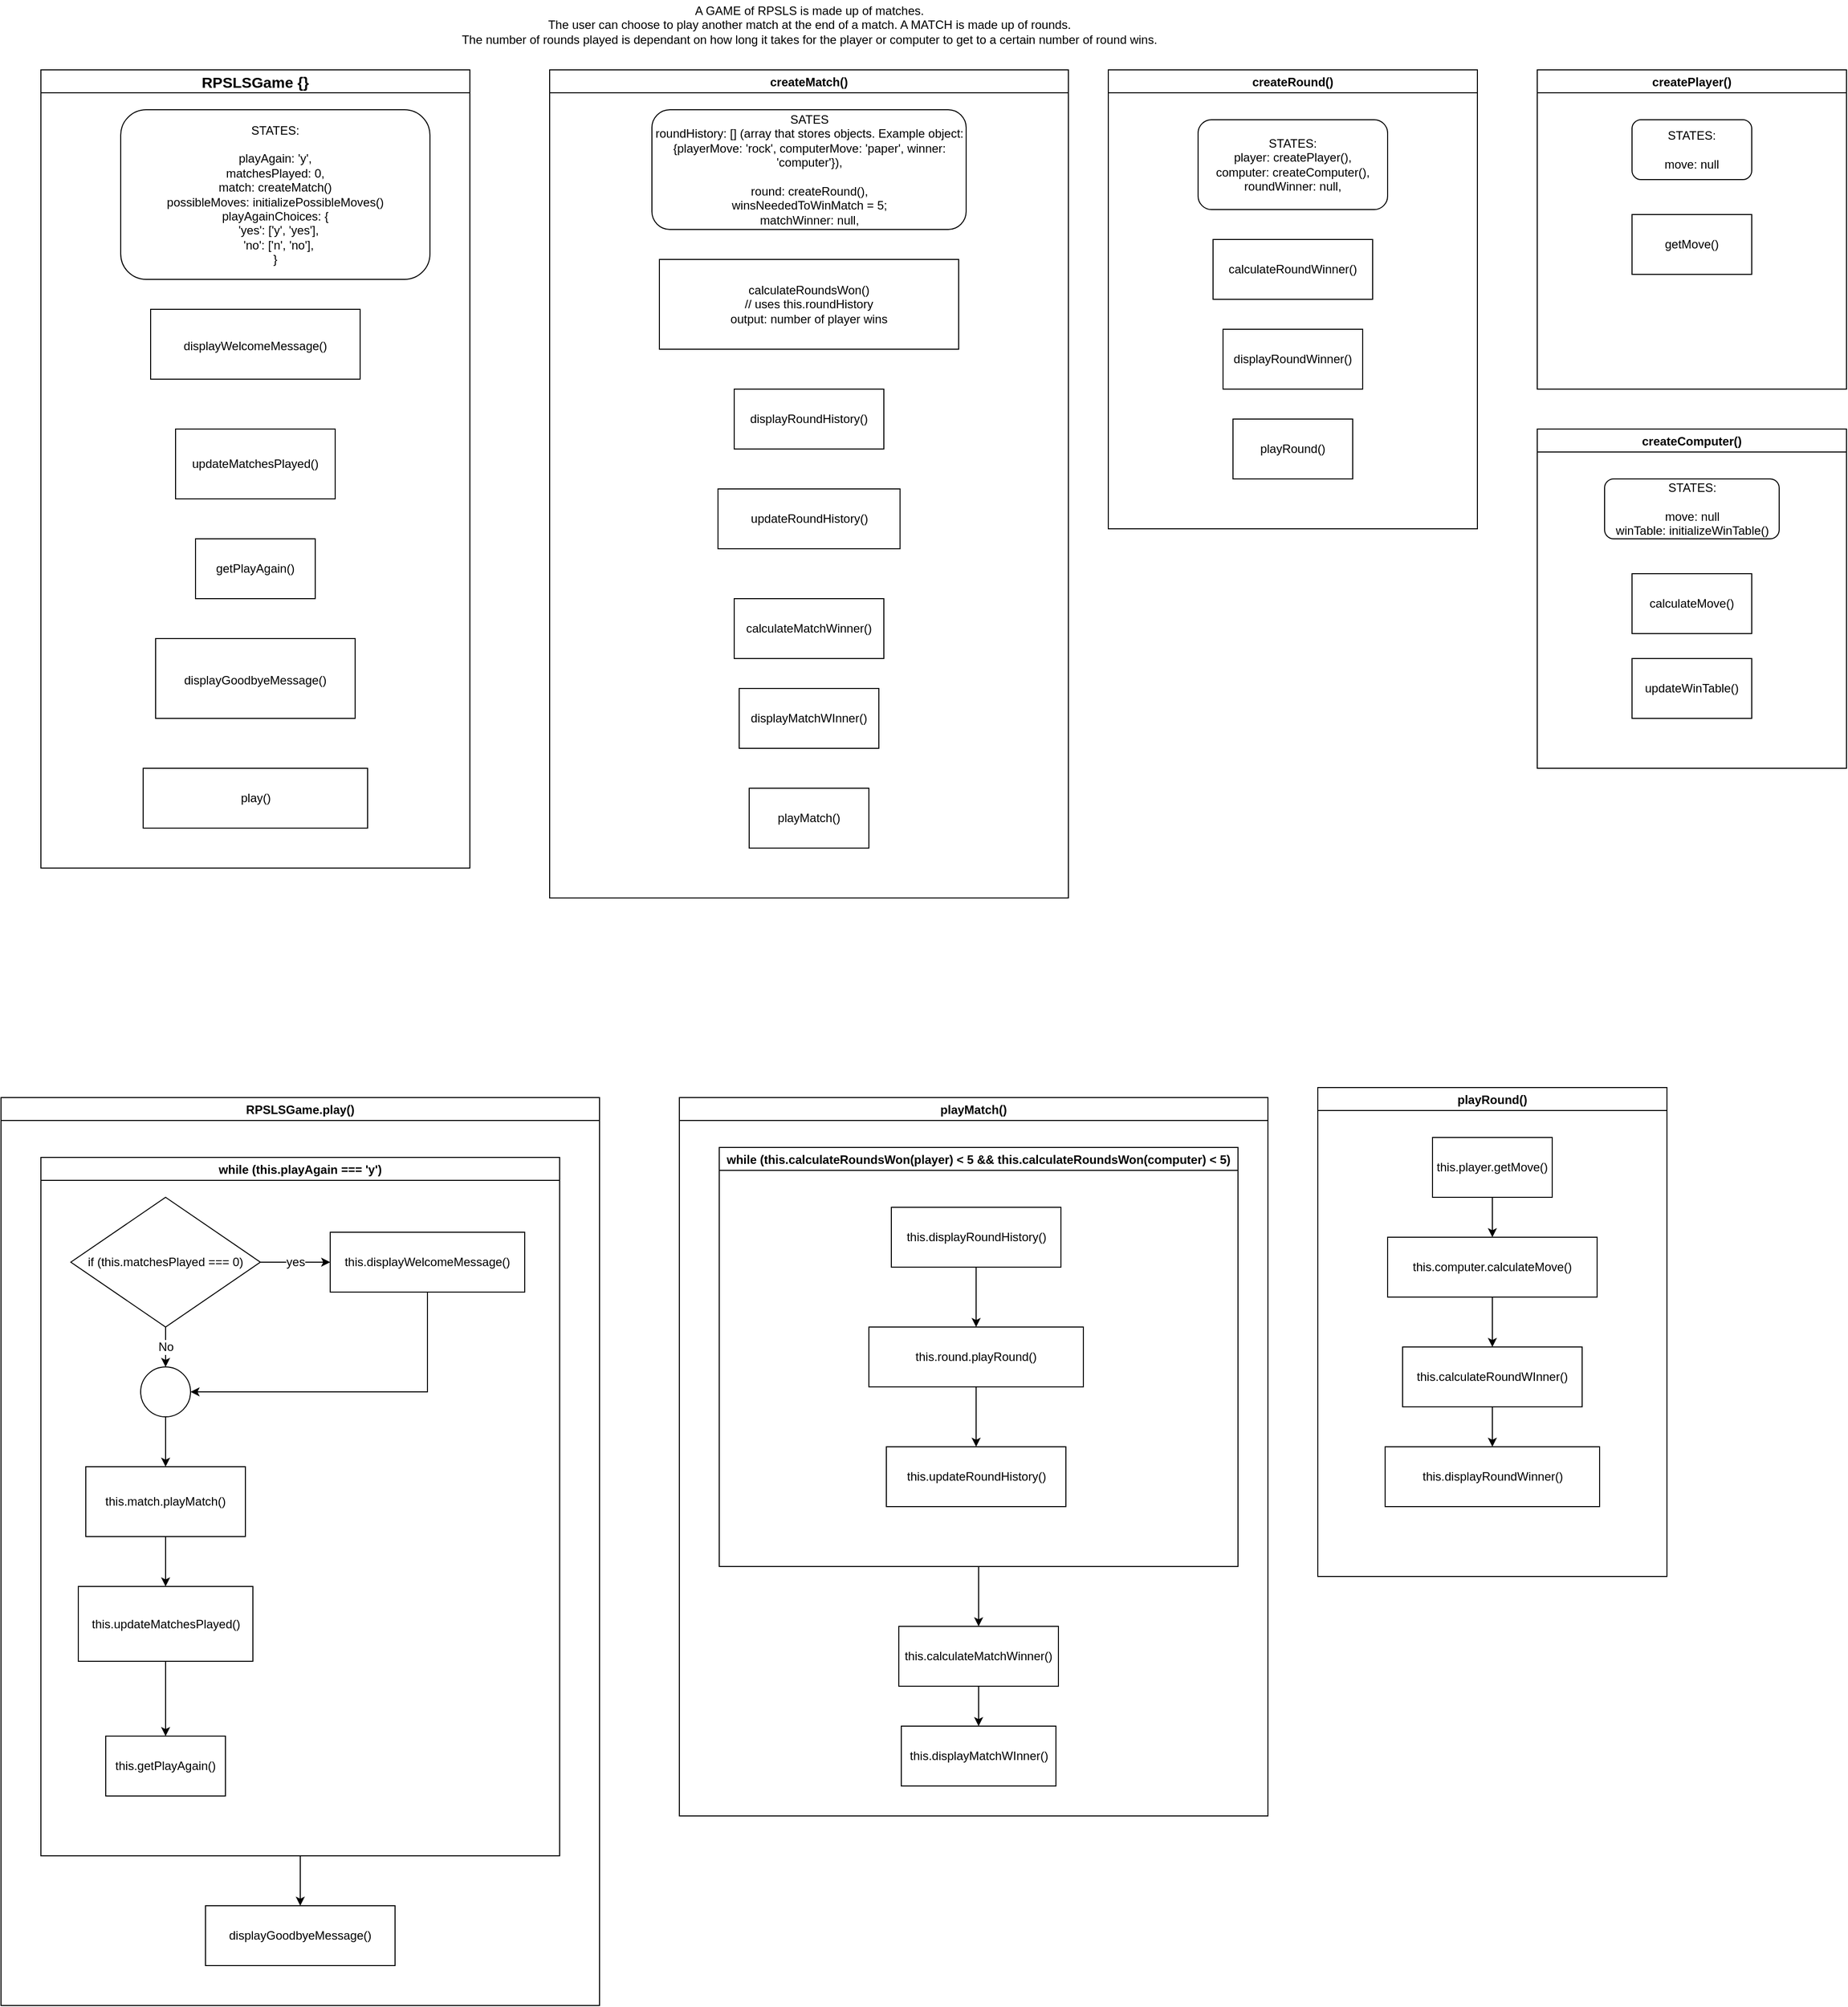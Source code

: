 <mxfile version="16.6.1" type="device" pages="2"><diagram id="JY4pwof9kiqbCajTyOFY" name="main"><mxGraphModel dx="1662" dy="620" grid="1" gridSize="10" guides="1" tooltips="1" connect="1" arrows="1" fold="1" page="1" pageScale="1" pageWidth="850" pageHeight="1100" math="0" shadow="0"><root><mxCell id="0"/><mxCell id="1" parent="0"/><mxCell id="Z4meqSB1W_ZbHsxQBtGo-10" value="playRound()" style="swimlane;" parent="1" vertex="1"><mxGeometry x="1360" y="1110" width="350" height="490" as="geometry"><mxRectangle x="1800" y="1010" width="100" height="23" as="alternateBounds"/></mxGeometry></mxCell><mxCell id="Z4meqSB1W_ZbHsxQBtGo-13" value="" style="edgeStyle=orthogonalEdgeStyle;rounded=0;orthogonalLoop=1;jettySize=auto;html=1;" parent="Z4meqSB1W_ZbHsxQBtGo-10" source="Z4meqSB1W_ZbHsxQBtGo-11" target="Z4meqSB1W_ZbHsxQBtGo-12" edge="1"><mxGeometry relative="1" as="geometry"/></mxCell><mxCell id="Z4meqSB1W_ZbHsxQBtGo-11" value="this.player.getMove()" style="whiteSpace=wrap;html=1;" parent="Z4meqSB1W_ZbHsxQBtGo-10" vertex="1"><mxGeometry x="115" y="50" width="120" height="60" as="geometry"/></mxCell><mxCell id="0lnHGFI9XjxTNx3vZ39X-2" value="" style="edgeStyle=orthogonalEdgeStyle;rounded=0;orthogonalLoop=1;jettySize=auto;html=1;" parent="Z4meqSB1W_ZbHsxQBtGo-10" source="Z4meqSB1W_ZbHsxQBtGo-12" target="iupffd_q8ZYDoqthYhWs-10" edge="1"><mxGeometry relative="1" as="geometry"/></mxCell><mxCell id="Z4meqSB1W_ZbHsxQBtGo-12" value="this.computer.calculateMove()" style="whiteSpace=wrap;html=1;" parent="Z4meqSB1W_ZbHsxQBtGo-10" vertex="1"><mxGeometry x="70" y="150" width="210" height="60" as="geometry"/></mxCell><mxCell id="iupffd_q8ZYDoqthYhWs-12" value="" style="edgeStyle=orthogonalEdgeStyle;rounded=0;orthogonalLoop=1;jettySize=auto;html=1;" parent="Z4meqSB1W_ZbHsxQBtGo-10" source="iupffd_q8ZYDoqthYhWs-10" target="Z4meqSB1W_ZbHsxQBtGo-18" edge="1"><mxGeometry relative="1" as="geometry"/></mxCell><mxCell id="iupffd_q8ZYDoqthYhWs-10" value="this.calculateRoundWInner()" style="whiteSpace=wrap;html=1;" parent="Z4meqSB1W_ZbHsxQBtGo-10" vertex="1"><mxGeometry x="85" y="260" width="180" height="60" as="geometry"/></mxCell><mxCell id="Z4meqSB1W_ZbHsxQBtGo-18" value="this.displayRoundWinner()" style="whiteSpace=wrap;html=1;" parent="Z4meqSB1W_ZbHsxQBtGo-10" vertex="1"><mxGeometry x="67.5" y="360" width="215" height="60" as="geometry"/></mxCell><mxCell id="Z4meqSB1W_ZbHsxQBtGo-23" value="createMatch()" style="swimlane;" parent="1" vertex="1"><mxGeometry x="590" y="90" width="520" height="830" as="geometry"><mxRectangle x="680" y="160" width="80" height="23" as="alternateBounds"/></mxGeometry></mxCell><mxCell id="Z4meqSB1W_ZbHsxQBtGo-24" value="&lt;div&gt;calculateRoundsWon()&lt;/div&gt;&lt;div&gt;// uses this.roundHistory&lt;br&gt;&lt;/div&gt;&lt;div&gt;output: number of player wins&lt;/div&gt;" style="whiteSpace=wrap;html=1;" parent="Z4meqSB1W_ZbHsxQBtGo-23" vertex="1"><mxGeometry x="110" y="190" width="300" height="90" as="geometry"/></mxCell><mxCell id="Z4meqSB1W_ZbHsxQBtGo-29" value="&lt;div&gt;SATES&lt;/div&gt;&lt;div&gt;roundHistory: [] (array that stores objects. Example object:&lt;/div&gt;&lt;div&gt;{playerMove: 'rock', computerMove: 'paper', winner: 'computer'}),&lt;/div&gt;&lt;div&gt;&lt;br&gt;&lt;/div&gt;&lt;div&gt;round: createRound(),&lt;/div&gt;&lt;div&gt;winsNeededToWinMatch = 5;&lt;/div&gt;&lt;div&gt;matchWinner: null,&lt;br&gt;&lt;/div&gt;" style="rounded=1;whiteSpace=wrap;html=1;" parent="Z4meqSB1W_ZbHsxQBtGo-23" vertex="1"><mxGeometry x="102.5" y="40" width="315" height="120" as="geometry"/></mxCell><mxCell id="Z4meqSB1W_ZbHsxQBtGo-31" value="&lt;div&gt;updateRoundHistory()&lt;br&gt;&lt;/div&gt;" style="whiteSpace=wrap;html=1;" parent="Z4meqSB1W_ZbHsxQBtGo-23" vertex="1"><mxGeometry x="168.75" y="420" width="182.5" height="60" as="geometry"/></mxCell><mxCell id="o0Xpsm57iP-_bQO701pR-2" value="displayRoundHistory()" style="whiteSpace=wrap;html=1;" parent="Z4meqSB1W_ZbHsxQBtGo-23" vertex="1"><mxGeometry x="185" y="320" width="150" height="60" as="geometry"/></mxCell><mxCell id="o0Xpsm57iP-_bQO701pR-22" value="calculateMatchWinner()" style="whiteSpace=wrap;html=1;" parent="Z4meqSB1W_ZbHsxQBtGo-23" vertex="1"><mxGeometry x="185" y="530" width="150" height="60" as="geometry"/></mxCell><mxCell id="o0Xpsm57iP-_bQO701pR-23" value="displayMatchWInner()" style="whiteSpace=wrap;html=1;" parent="Z4meqSB1W_ZbHsxQBtGo-23" vertex="1"><mxGeometry x="190" y="620" width="140" height="60" as="geometry"/></mxCell><mxCell id="B-L_9hCpzDgl7fYkZUIQ-16" value="playMatch()" style="whiteSpace=wrap;html=1;fontSize=12;" parent="Z4meqSB1W_ZbHsxQBtGo-23" vertex="1"><mxGeometry x="200" y="720" width="120" height="60" as="geometry"/></mxCell><mxCell id="Z4meqSB1W_ZbHsxQBtGo-32" value="&lt;font style=&quot;font-size: 12px&quot;&gt;A GAME of RPSLS is made up of matches. &lt;br&gt;&lt;/font&gt;&lt;div&gt;&lt;font style=&quot;font-size: 12px&quot;&gt;The user can choose to play another match at the end of a match. A MATCH is made up of rounds. &lt;/font&gt;&lt;/div&gt;&lt;font style=&quot;font-size: 12px&quot;&gt;The number of rounds played is dependant on how long it takes for the player or computer to get to a certain number of round wins.&lt;/font&gt;" style="text;html=1;align=center;verticalAlign=middle;resizable=0;points=[];autosize=1;strokeColor=none;fillColor=none;" parent="1" vertex="1"><mxGeometry x="495" y="20" width="710" height="50" as="geometry"/></mxCell><mxCell id="Z4meqSB1W_ZbHsxQBtGo-34" value="RPSLSGame {}" style="swimlane;fontSize=15;" parent="1" vertex="1"><mxGeometry x="80" y="90" width="430" height="800" as="geometry"/></mxCell><mxCell id="Z4meqSB1W_ZbHsxQBtGo-35" value="&lt;font style=&quot;font-size: 12px&quot;&gt;displayWelcomeMessage()&lt;/font&gt;" style="whiteSpace=wrap;html=1;fontSize=15;" parent="Z4meqSB1W_ZbHsxQBtGo-34" vertex="1"><mxGeometry x="110" y="240" width="210" height="70" as="geometry"/></mxCell><mxCell id="Z4meqSB1W_ZbHsxQBtGo-38" value="&lt;div&gt;STATES:&lt;/div&gt;&lt;div&gt;&lt;br&gt;&lt;/div&gt;&lt;div&gt;playAgain: 'y',&lt;/div&gt;&lt;div&gt;matchesPlayed: 0,&lt;br&gt;&lt;/div&gt;&lt;div&gt;match: createMatch()&lt;/div&gt;&lt;div&gt;possibleMoves: initializePossibleMoves()&lt;br&gt;&lt;/div&gt;&lt;div&gt;playAgainChoices: {&lt;br&gt;&amp;nbsp; 'yes': ['y', 'yes'],&lt;br&gt;&amp;nbsp; 'no': ['n', 'no'],&lt;br&gt;}&lt;br&gt;&lt;/div&gt;" style="rounded=1;whiteSpace=wrap;html=1;fontSize=12;" parent="Z4meqSB1W_ZbHsxQBtGo-34" vertex="1"><mxGeometry x="80" y="40" width="310" height="170" as="geometry"/></mxCell><mxCell id="Z4meqSB1W_ZbHsxQBtGo-40" value="play()" style="whiteSpace=wrap;html=1;fontSize=12;" parent="Z4meqSB1W_ZbHsxQBtGo-34" vertex="1"><mxGeometry x="102.5" y="700" width="225" height="60" as="geometry"/></mxCell><mxCell id="B-L_9hCpzDgl7fYkZUIQ-21" value="updateMatchesPlayed()" style="whiteSpace=wrap;html=1;fontSize=12;" parent="Z4meqSB1W_ZbHsxQBtGo-34" vertex="1"><mxGeometry x="135" y="360" width="160" height="70" as="geometry"/></mxCell><mxCell id="B-L_9hCpzDgl7fYkZUIQ-23" value="getPlayAgain()" style="whiteSpace=wrap;html=1;fontSize=12;" parent="Z4meqSB1W_ZbHsxQBtGo-34" vertex="1"><mxGeometry x="155" y="470" width="120" height="60" as="geometry"/></mxCell><mxCell id="Z4meqSB1W_ZbHsxQBtGo-36" value="&lt;font style=&quot;font-size: 12px&quot;&gt;displayGoodbyeMessage()&lt;/font&gt;" style="whiteSpace=wrap;html=1;fontSize=15;" parent="Z4meqSB1W_ZbHsxQBtGo-34" vertex="1"><mxGeometry x="115" y="570" width="200" height="80" as="geometry"/></mxCell><mxCell id="Z4meqSB1W_ZbHsxQBtGo-39" value="RPSLSGame.play()" style="swimlane;fontSize=12;" parent="1" vertex="1"><mxGeometry x="40" y="1120" width="600" height="910" as="geometry"/></mxCell><mxCell id="B-L_9hCpzDgl7fYkZUIQ-31" value="" style="edgeStyle=orthogonalEdgeStyle;rounded=0;orthogonalLoop=1;jettySize=auto;html=1;fontSize=12;" parent="Z4meqSB1W_ZbHsxQBtGo-39" source="Z4meqSB1W_ZbHsxQBtGo-45" target="B-L_9hCpzDgl7fYkZUIQ-30" edge="1"><mxGeometry relative="1" as="geometry"/></mxCell><mxCell id="Z4meqSB1W_ZbHsxQBtGo-45" value="while (this.playAgain === 'y')" style="swimlane;fontSize=12;" parent="Z4meqSB1W_ZbHsxQBtGo-39" vertex="1"><mxGeometry x="40" y="60" width="520" height="700" as="geometry"/></mxCell><mxCell id="B-L_9hCpzDgl7fYkZUIQ-26" value="" style="edgeStyle=orthogonalEdgeStyle;rounded=0;orthogonalLoop=1;jettySize=auto;html=1;fontSize=12;" parent="Z4meqSB1W_ZbHsxQBtGo-45" source="B-L_9hCpzDgl7fYkZUIQ-13" target="B-L_9hCpzDgl7fYkZUIQ-24" edge="1"><mxGeometry relative="1" as="geometry"/></mxCell><mxCell id="B-L_9hCpzDgl7fYkZUIQ-13" value="this.match.playMatch()" style="whiteSpace=wrap;html=1;fontSize=12;" parent="Z4meqSB1W_ZbHsxQBtGo-45" vertex="1"><mxGeometry x="45" y="310" width="160" height="70" as="geometry"/></mxCell><mxCell id="B-L_9hCpzDgl7fYkZUIQ-24" value="this.updateMatchesPlayed()" style="whiteSpace=wrap;html=1;fontSize=12;" parent="Z4meqSB1W_ZbHsxQBtGo-45" vertex="1"><mxGeometry x="37.5" y="430" width="175" height="75" as="geometry"/></mxCell><mxCell id="B-L_9hCpzDgl7fYkZUIQ-27" value="&lt;div&gt;this.getPlayAgain()&lt;/div&gt;" style="whiteSpace=wrap;html=1;" parent="Z4meqSB1W_ZbHsxQBtGo-45" vertex="1"><mxGeometry x="65" y="580" width="120" height="60" as="geometry"/></mxCell><mxCell id="B-L_9hCpzDgl7fYkZUIQ-28" value="" style="edgeStyle=orthogonalEdgeStyle;rounded=0;orthogonalLoop=1;jettySize=auto;html=1;fontSize=12;" parent="Z4meqSB1W_ZbHsxQBtGo-45" source="B-L_9hCpzDgl7fYkZUIQ-24" target="B-L_9hCpzDgl7fYkZUIQ-27" edge="1"><mxGeometry relative="1" as="geometry"/></mxCell><mxCell id="B-L_9hCpzDgl7fYkZUIQ-4" value="this.displayWelcomeMessage()" style="whiteSpace=wrap;html=1;" parent="Z4meqSB1W_ZbHsxQBtGo-45" vertex="1"><mxGeometry x="290" y="75" width="195" height="60" as="geometry"/></mxCell><mxCell id="B-L_9hCpzDgl7fYkZUIQ-5" value="yes" style="edgeStyle=orthogonalEdgeStyle;rounded=0;orthogonalLoop=1;jettySize=auto;html=1;fontSize=12;" parent="Z4meqSB1W_ZbHsxQBtGo-45" source="B-L_9hCpzDgl7fYkZUIQ-3" target="B-L_9hCpzDgl7fYkZUIQ-4" edge="1"><mxGeometry relative="1" as="geometry"/></mxCell><mxCell id="o0Xpsm57iP-_bQO701pR-4" value="" style="edgeStyle=orthogonalEdgeStyle;rounded=0;orthogonalLoop=1;jettySize=auto;html=1;" parent="Z4meqSB1W_ZbHsxQBtGo-45" source="B-L_9hCpzDgl7fYkZUIQ-9" target="B-L_9hCpzDgl7fYkZUIQ-13" edge="1"><mxGeometry relative="1" as="geometry"/></mxCell><mxCell id="B-L_9hCpzDgl7fYkZUIQ-9" value="" style="ellipse;whiteSpace=wrap;html=1;aspect=fixed;fontSize=12;" parent="Z4meqSB1W_ZbHsxQBtGo-45" vertex="1"><mxGeometry x="100" y="210" width="50" height="50" as="geometry"/></mxCell><mxCell id="B-L_9hCpzDgl7fYkZUIQ-11" style="edgeStyle=orthogonalEdgeStyle;rounded=0;orthogonalLoop=1;jettySize=auto;html=1;entryX=1;entryY=0.5;entryDx=0;entryDy=0;fontSize=12;" parent="Z4meqSB1W_ZbHsxQBtGo-45" source="B-L_9hCpzDgl7fYkZUIQ-4" target="B-L_9hCpzDgl7fYkZUIQ-9" edge="1"><mxGeometry relative="1" as="geometry"><Array as="points"><mxPoint x="388" y="235"/></Array></mxGeometry></mxCell><mxCell id="B-L_9hCpzDgl7fYkZUIQ-3" value="if (this.matchesPlayed === 0)" style="rhombus;whiteSpace=wrap;html=1;fontSize=12;" parent="Z4meqSB1W_ZbHsxQBtGo-45" vertex="1"><mxGeometry x="30" y="40" width="190" height="130" as="geometry"/></mxCell><mxCell id="B-L_9hCpzDgl7fYkZUIQ-10" value="No" style="edgeStyle=orthogonalEdgeStyle;rounded=0;orthogonalLoop=1;jettySize=auto;html=1;fontSize=12;" parent="Z4meqSB1W_ZbHsxQBtGo-45" source="B-L_9hCpzDgl7fYkZUIQ-3" target="B-L_9hCpzDgl7fYkZUIQ-9" edge="1"><mxGeometry relative="1" as="geometry"/></mxCell><mxCell id="B-L_9hCpzDgl7fYkZUIQ-30" value="displayGoodbyeMessage()" style="whiteSpace=wrap;html=1;fontSize=12;" parent="Z4meqSB1W_ZbHsxQBtGo-39" vertex="1"><mxGeometry x="205" y="810" width="190" height="60" as="geometry"/></mxCell><mxCell id="B-L_9hCpzDgl7fYkZUIQ-14" value="playMatch()" style="swimlane;fontSize=12;" parent="1" vertex="1"><mxGeometry x="720" y="1120" width="590" height="720" as="geometry"/></mxCell><mxCell id="0lnHGFI9XjxTNx3vZ39X-1" style="edgeStyle=orthogonalEdgeStyle;rounded=0;orthogonalLoop=1;jettySize=auto;html=1;exitX=0.5;exitY=1;exitDx=0;exitDy=0;entryX=0.5;entryY=0;entryDx=0;entryDy=0;" parent="B-L_9hCpzDgl7fYkZUIQ-14" source="B-L_9hCpzDgl7fYkZUIQ-6" target="iupffd_q8ZYDoqthYhWs-2" edge="1"><mxGeometry relative="1" as="geometry"/></mxCell><mxCell id="B-L_9hCpzDgl7fYkZUIQ-6" value="while (this.calculateRoundsWon(player) &lt; 5 &amp;&amp; this.calculateRoundsWon(computer) &lt; 5)" style="swimlane;fontSize=12;" parent="B-L_9hCpzDgl7fYkZUIQ-14" vertex="1"><mxGeometry x="40" y="50" width="520" height="420" as="geometry"/></mxCell><mxCell id="o0Xpsm57iP-_bQO701pR-15" value="" style="edgeStyle=orthogonalEdgeStyle;rounded=0;orthogonalLoop=1;jettySize=auto;html=1;" parent="B-L_9hCpzDgl7fYkZUIQ-6" source="B-L_9hCpzDgl7fYkZUIQ-15" target="B-L_9hCpzDgl7fYkZUIQ-32" edge="1"><mxGeometry relative="1" as="geometry"/></mxCell><mxCell id="B-L_9hCpzDgl7fYkZUIQ-15" value="this.round.playRound()" style="whiteSpace=wrap;html=1;fontSize=12;" parent="B-L_9hCpzDgl7fYkZUIQ-6" vertex="1"><mxGeometry x="150" y="180" width="215" height="60" as="geometry"/></mxCell><mxCell id="B-L_9hCpzDgl7fYkZUIQ-32" value="this.updateRoundHistory()" style="whiteSpace=wrap;html=1;fontSize=12;" parent="B-L_9hCpzDgl7fYkZUIQ-6" vertex="1"><mxGeometry x="167.5" y="300" width="180" height="60" as="geometry"/></mxCell><mxCell id="o0Xpsm57iP-_bQO701pR-14" value="" style="edgeStyle=orthogonalEdgeStyle;rounded=0;orthogonalLoop=1;jettySize=auto;html=1;" parent="B-L_9hCpzDgl7fYkZUIQ-6" source="o0Xpsm57iP-_bQO701pR-3" target="B-L_9hCpzDgl7fYkZUIQ-15" edge="1"><mxGeometry relative="1" as="geometry"/></mxCell><mxCell id="o0Xpsm57iP-_bQO701pR-3" value="this.displayRoundHistory()" style="whiteSpace=wrap;html=1;" parent="B-L_9hCpzDgl7fYkZUIQ-6" vertex="1"><mxGeometry x="172.5" y="60" width="170" height="60" as="geometry"/></mxCell><mxCell id="o0Xpsm57iP-_bQO701pR-18" value="this.displayMatchWInner()" style="whiteSpace=wrap;html=1;" parent="B-L_9hCpzDgl7fYkZUIQ-14" vertex="1"><mxGeometry x="222.5" y="630" width="155" height="60" as="geometry"/></mxCell><mxCell id="iupffd_q8ZYDoqthYhWs-7" value="" style="edgeStyle=orthogonalEdgeStyle;rounded=0;orthogonalLoop=1;jettySize=auto;html=1;" parent="B-L_9hCpzDgl7fYkZUIQ-14" source="iupffd_q8ZYDoqthYhWs-2" target="o0Xpsm57iP-_bQO701pR-18" edge="1"><mxGeometry relative="1" as="geometry"/></mxCell><mxCell id="iupffd_q8ZYDoqthYhWs-2" value="this.calculateMatchWinner()" style="whiteSpace=wrap;html=1;" parent="B-L_9hCpzDgl7fYkZUIQ-14" vertex="1"><mxGeometry x="220" y="530" width="160" height="60" as="geometry"/></mxCell><mxCell id="B-L_9hCpzDgl7fYkZUIQ-18" value="createRound()" style="swimlane;fontSize=12;" parent="1" vertex="1"><mxGeometry x="1150" y="90" width="370" height="460" as="geometry"/></mxCell><mxCell id="B-L_9hCpzDgl7fYkZUIQ-19" value="&lt;div&gt;STATES: &lt;br&gt;&lt;/div&gt;&lt;div&gt;player: createPlayer(),&lt;/div&gt;&lt;div&gt;computer: createComputer(),&lt;/div&gt;&lt;div&gt;roundWinner: null,&lt;br&gt;&lt;/div&gt;" style="rounded=1;whiteSpace=wrap;html=1;fontSize=12;" parent="B-L_9hCpzDgl7fYkZUIQ-18" vertex="1"><mxGeometry x="90" y="50" width="190" height="90" as="geometry"/></mxCell><mxCell id="o0Xpsm57iP-_bQO701pR-12" value="displayRoundWinner()" style="whiteSpace=wrap;html=1;" parent="B-L_9hCpzDgl7fYkZUIQ-18" vertex="1"><mxGeometry x="115" y="260" width="140" height="60" as="geometry"/></mxCell><mxCell id="iupffd_q8ZYDoqthYhWs-9" value="calculateRoundWinner()" style="whiteSpace=wrap;html=1;" parent="B-L_9hCpzDgl7fYkZUIQ-18" vertex="1"><mxGeometry x="105" y="170" width="160" height="60" as="geometry"/></mxCell><mxCell id="B-L_9hCpzDgl7fYkZUIQ-20" value="playRound()" style="whiteSpace=wrap;html=1;fontSize=12;" parent="B-L_9hCpzDgl7fYkZUIQ-18" vertex="1"><mxGeometry x="125" y="350" width="120" height="60" as="geometry"/></mxCell><mxCell id="o0Xpsm57iP-_bQO701pR-5" value="createPlayer()" style="swimlane;" parent="1" vertex="1"><mxGeometry x="1580" y="90" width="310" height="320" as="geometry"/></mxCell><mxCell id="o0Xpsm57iP-_bQO701pR-6" value="&lt;div&gt;STATES:&lt;/div&gt;&lt;div&gt;&lt;br&gt;&lt;/div&gt;&lt;div&gt;move: null&lt;br&gt;&lt;/div&gt;" style="rounded=1;whiteSpace=wrap;html=1;" parent="o0Xpsm57iP-_bQO701pR-5" vertex="1"><mxGeometry x="95" y="50" width="120" height="60" as="geometry"/></mxCell><mxCell id="o0Xpsm57iP-_bQO701pR-7" value="getMove()" style="whiteSpace=wrap;html=1;" parent="o0Xpsm57iP-_bQO701pR-5" vertex="1"><mxGeometry x="95" y="145" width="120" height="60" as="geometry"/></mxCell><mxCell id="o0Xpsm57iP-_bQO701pR-8" value="createComputer()" style="swimlane;" parent="1" vertex="1"><mxGeometry x="1580" y="450" width="310" height="340" as="geometry"/></mxCell><mxCell id="o0Xpsm57iP-_bQO701pR-9" value="&lt;div&gt;STATES:&lt;/div&gt;&lt;div&gt;&lt;br&gt;&lt;/div&gt;&lt;div&gt;move: null&lt;br&gt;&lt;/div&gt;&lt;div&gt;winTable: initializeWinTable()&lt;br&gt;&lt;/div&gt;" style="rounded=1;whiteSpace=wrap;html=1;" parent="o0Xpsm57iP-_bQO701pR-8" vertex="1"><mxGeometry x="67.5" y="50" width="175" height="60" as="geometry"/></mxCell><mxCell id="o0Xpsm57iP-_bQO701pR-10" value="calculateMove()" style="whiteSpace=wrap;html=1;" parent="o0Xpsm57iP-_bQO701pR-8" vertex="1"><mxGeometry x="95" y="145" width="120" height="60" as="geometry"/></mxCell><mxCell id="FR-RMgcRs69IzxXe8zSy-3" value="updateWinTable()" style="whiteSpace=wrap;html=1;" parent="o0Xpsm57iP-_bQO701pR-8" vertex="1"><mxGeometry x="95" y="230" width="120" height="60" as="geometry"/></mxCell></root></mxGraphModel></diagram><diagram id="7TrIVjGWr3MTUB8EEUIW" name="functions"><mxGraphModel dx="1662" dy="620" grid="1" gridSize="10" guides="1" tooltips="1" connect="1" arrows="1" fold="1" page="1" pageScale="1" pageWidth="850" pageHeight="1100" math="0" shadow="0"><root><mxCell id="m17fhpM_WGKbwHV-WScE-0"/><mxCell id="m17fhpM_WGKbwHV-WScE-1" parent="m17fhpM_WGKbwHV-WScE-0"/><mxCell id="ChARAFxCqgW4IDYTHSpR-0" value="createMatch.updateRoundHistory()" style="swimlane;startSize=23;" parent="m17fhpM_WGKbwHV-WScE-1" vertex="1"><mxGeometry x="40" y="40" width="340" height="250" as="geometry"/></mxCell><mxCell id="ChARAFxCqgW4IDYTHSpR-1" value="&lt;div&gt;this.roundHistory.push({&lt;/div&gt;&lt;div&gt;playerMove: this.round.player.move,&lt;/div&gt;&lt;div&gt;computerMove: this.round.computer.move,&lt;/div&gt;&lt;div&gt;roundWinner: this.round.roundWinner,&lt;/div&gt;&lt;div&gt;})&lt;br&gt;&lt;/div&gt;" style="whiteSpace=wrap;html=1;" parent="ChARAFxCqgW4IDYTHSpR-0" vertex="1"><mxGeometry x="55" y="55" width="255" height="155" as="geometry"/></mxCell><mxCell id="1ip67FfnCmgQcp5rGpFI-0" value="initializeWinTable()" style="swimlane;" parent="m17fhpM_WGKbwHV-WScE-1" vertex="1"><mxGeometry x="40" y="340" width="480" height="280" as="geometry"/></mxCell><mxCell id="1ip67FfnCmgQcp5rGpFI-1" value="return {&lt;br&gt;&amp;nbsp; rock: {timesChosen: 0, wins: 0, loss: 0, winRate: 0, lossRate: 0},&lt;br&gt;&amp;nbsp; paper: {timesChosen: 0, wins: 0, loss: 0, winRate: 0, lossRate: 0},&lt;br&gt;&amp;nbsp; scissors: {timesChosen: 0, wins: 0, loss: 0, winRate: 0, lossRate: 0},&lt;br&gt;&amp;nbsp; lizard: {timesChosen: 0, wins: 0, loss: 0, winRate: 0, lossRate: 0},&lt;br&gt;&amp;nbsp; spock: {timesChosen: 0, wins: 0, loss: 0, winRate: 0, lossRate: 0}&lt;br&gt;};" style="whiteSpace=wrap;html=1;" parent="1ip67FfnCmgQcp5rGpFI-0" vertex="1"><mxGeometry x="30" y="50" width="380" height="170" as="geometry"/></mxCell><mxCell id="Ltfzg7t0IRpBnRRTXoGp-0" value="createComputer.calculateMove()" style="swimlane;" parent="m17fhpM_WGKbwHV-WScE-1" vertex="1"><mxGeometry x="440" y="40" width="260" height="150" as="geometry"/></mxCell><mxCell id="Ltfzg7t0IRpBnRRTXoGp-1" value="// output: string&lt;br&gt;&lt;div&gt;calculate based on this.winTable&lt;/div&gt;" style="whiteSpace=wrap;html=1;" parent="Ltfzg7t0IRpBnRRTXoGp-0" vertex="1"><mxGeometry x="30" y="40" width="200" height="90" as="geometry"/></mxCell><mxCell id="Oq9mDgHK6QfC65UeEaO6-0" value="createComputer.updateWinTable()" style="swimlane;startSize=23;" parent="m17fhpM_WGKbwHV-WScE-1" vertex="1"><mxGeometry x="600" y="270" width="580" height="340" as="geometry"/></mxCell><mxCell id="Oq9mDgHK6QfC65UeEaO6-1" value="add stats of last round of RPSLSGame.match.roundHistory to winTable&lt;br&gt;&lt;div&gt;&lt;br&gt;&lt;/div&gt;&lt;div&gt;let lastRound = RPSLSGame.match.roundHistory[RPSLSGame.match.roundHistory.length - 1]&lt;br&gt;&lt;/div&gt;&lt;div&gt;&lt;br&gt;&lt;/div&gt;&lt;div&gt;if (lastRound) then&lt;br&gt;&lt;/div&gt;&lt;div&gt;iterate through winTable and update this.winTable.winRate and this.winTable.lossRate&lt;br&gt;&lt;/div&gt;&lt;div&gt;&lt;br&gt;&lt;/div&gt;&lt;div&gt;&lt;br&gt;&lt;/div&gt;" style="whiteSpace=wrap;html=1;" parent="Oq9mDgHK6QfC65UeEaO6-0" vertex="1"><mxGeometry x="30" y="50" width="510" height="250" as="geometry"/></mxCell><mxCell id="arnbnyxMvaWlYOZaA1J8-1" value="initializePossibleMoves()" style="swimlane;startSize=23;" parent="m17fhpM_WGKbwHV-WScE-1" vertex="1"><mxGeometry x="180" y="680" width="270" height="380" as="geometry"/></mxCell><mxCell id="zU6vi9cdATvLG0aWk6yt-0" value="return {&lt;br&gt;&amp;nbsp; rock: {&lt;br&gt;&amp;nbsp;&amp;nbsp;&amp;nbsp; validChoices: ['r', 'ro', 'rock'],&lt;br&gt;&amp;nbsp;&amp;nbsp;&amp;nbsp; winsAgainst: ['scissors', 'lizard'],&lt;br&gt;&amp;nbsp; },&lt;br&gt;&amp;nbsp; paper: {&lt;br&gt;&amp;nbsp;&amp;nbsp;&amp;nbsp; validChoices: ['p', 'pa', 'paper'],&lt;br&gt;&amp;nbsp;&amp;nbsp;&amp;nbsp; winsAgainst: ['rock', 'spock'],&lt;br&gt;&amp;nbsp; },&lt;br&gt;&amp;nbsp; scissors: {&lt;br&gt;&amp;nbsp;&amp;nbsp;&amp;nbsp; validChoices: ['sc', 'scissors'],&lt;br&gt;&amp;nbsp;&amp;nbsp;&amp;nbsp; winsAgainst: ['paper', 'lizard'],&lt;br&gt;&amp;nbsp; },&lt;br&gt;&amp;nbsp; lizard: {&lt;br&gt;&amp;nbsp;&amp;nbsp;&amp;nbsp; validChoices: ['l', 'li', 'lizard'],&lt;br&gt;&amp;nbsp;&amp;nbsp;&amp;nbsp; winsAgainst: ['spock', 'paper'],&lt;br&gt;&amp;nbsp; },&lt;br&gt;&amp;nbsp; spock: {&lt;br&gt;&amp;nbsp;&amp;nbsp;&amp;nbsp; validChoices: ['sp', 'spock'],&lt;br&gt;&amp;nbsp;&amp;nbsp;&amp;nbsp; winsAgainst: ['rock', 'scissors'],&lt;br&gt;&amp;nbsp; },&lt;br&gt;}" style="whiteSpace=wrap;html=1;" parent="arnbnyxMvaWlYOZaA1J8-1" vertex="1"><mxGeometry x="20" y="30" width="210" height="330" as="geometry"/></mxCell><mxCell id="TCv66QlV5FSE6vf9yZL8-0" value="createMatch.calculateMatchWinner()" style="swimlane;" parent="m17fhpM_WGKbwHV-WScE-1" vertex="1"><mxGeometry x="510" y="680" width="285" height="190" as="geometry"/></mxCell><mxCell id="TCv66QlV5FSE6vf9yZL8-1" value="&lt;div&gt;if this.calculateRoundsPlayerWon() === 5&lt;/div&gt;&lt;div&gt;this.matchWinner = 'player' &lt;br&gt;&lt;/div&gt;&lt;div&gt;else&lt;/div&gt;&lt;div&gt;this.matchWinner = 'computer'&lt;br&gt;&lt;/div&gt;" style="rounded=0;whiteSpace=wrap;html=1;" parent="TCv66QlV5FSE6vf9yZL8-0" vertex="1"><mxGeometry x="22.5" y="40" width="237.5" height="120" as="geometry"/></mxCell><mxCell id="Ca5oVSeGPzYZzMyYgTtN-0" value="createRound.calculateRoundWinner()" style="swimlane;" parent="m17fhpM_WGKbwHV-WScE-1" vertex="1"><mxGeometry x="880" y="680" width="560" height="310" as="geometry"/></mxCell><mxCell id="Ca5oVSeGPzYZzMyYgTtN-1" value="&lt;div&gt;if this.player.move === this.computer.move &lt;br&gt;&lt;/div&gt;&lt;div&gt;this.roundWinner = 'tie'&lt;/div&gt;&lt;div&gt;&lt;br&gt;&lt;/div&gt;&lt;div&gt;if RPSLSGame.possibleMoves[this.player.move].winsAgainst.includes(this.computerMove)&lt;/div&gt;&lt;div&gt;then this.roundWinner = 'player'&lt;/div&gt;&lt;div&gt;else&lt;/div&gt;&lt;div&gt;this.roundWinner = 'computer'&lt;br&gt;&lt;/div&gt;&lt;div&gt;&lt;br&gt;&lt;/div&gt;" style="rounded=0;whiteSpace=wrap;html=1;" parent="Ca5oVSeGPzYZzMyYgTtN-0" vertex="1"><mxGeometry x="20" y="55" width="500" height="205" as="geometry"/></mxCell><mxCell id="HLHokV2HC2valmKUTadr-0" value="RPSLSGame.updateMatchesPlayed()" style="swimlane;" parent="m17fhpM_WGKbwHV-WScE-1" vertex="1"><mxGeometry x="552.5" y="1000" width="287.5" height="180" as="geometry"/></mxCell><mxCell id="8Dxhf8LDdbMoYIV3MDAV-0" value="this.matchesPlayed += 1" style="rounded=0;whiteSpace=wrap;html=1;" parent="HLHokV2HC2valmKUTadr-0" vertex="1"><mxGeometry x="66.88" y="60" width="153.75" height="90" as="geometry"/></mxCell></root></mxGraphModel></diagram></mxfile>